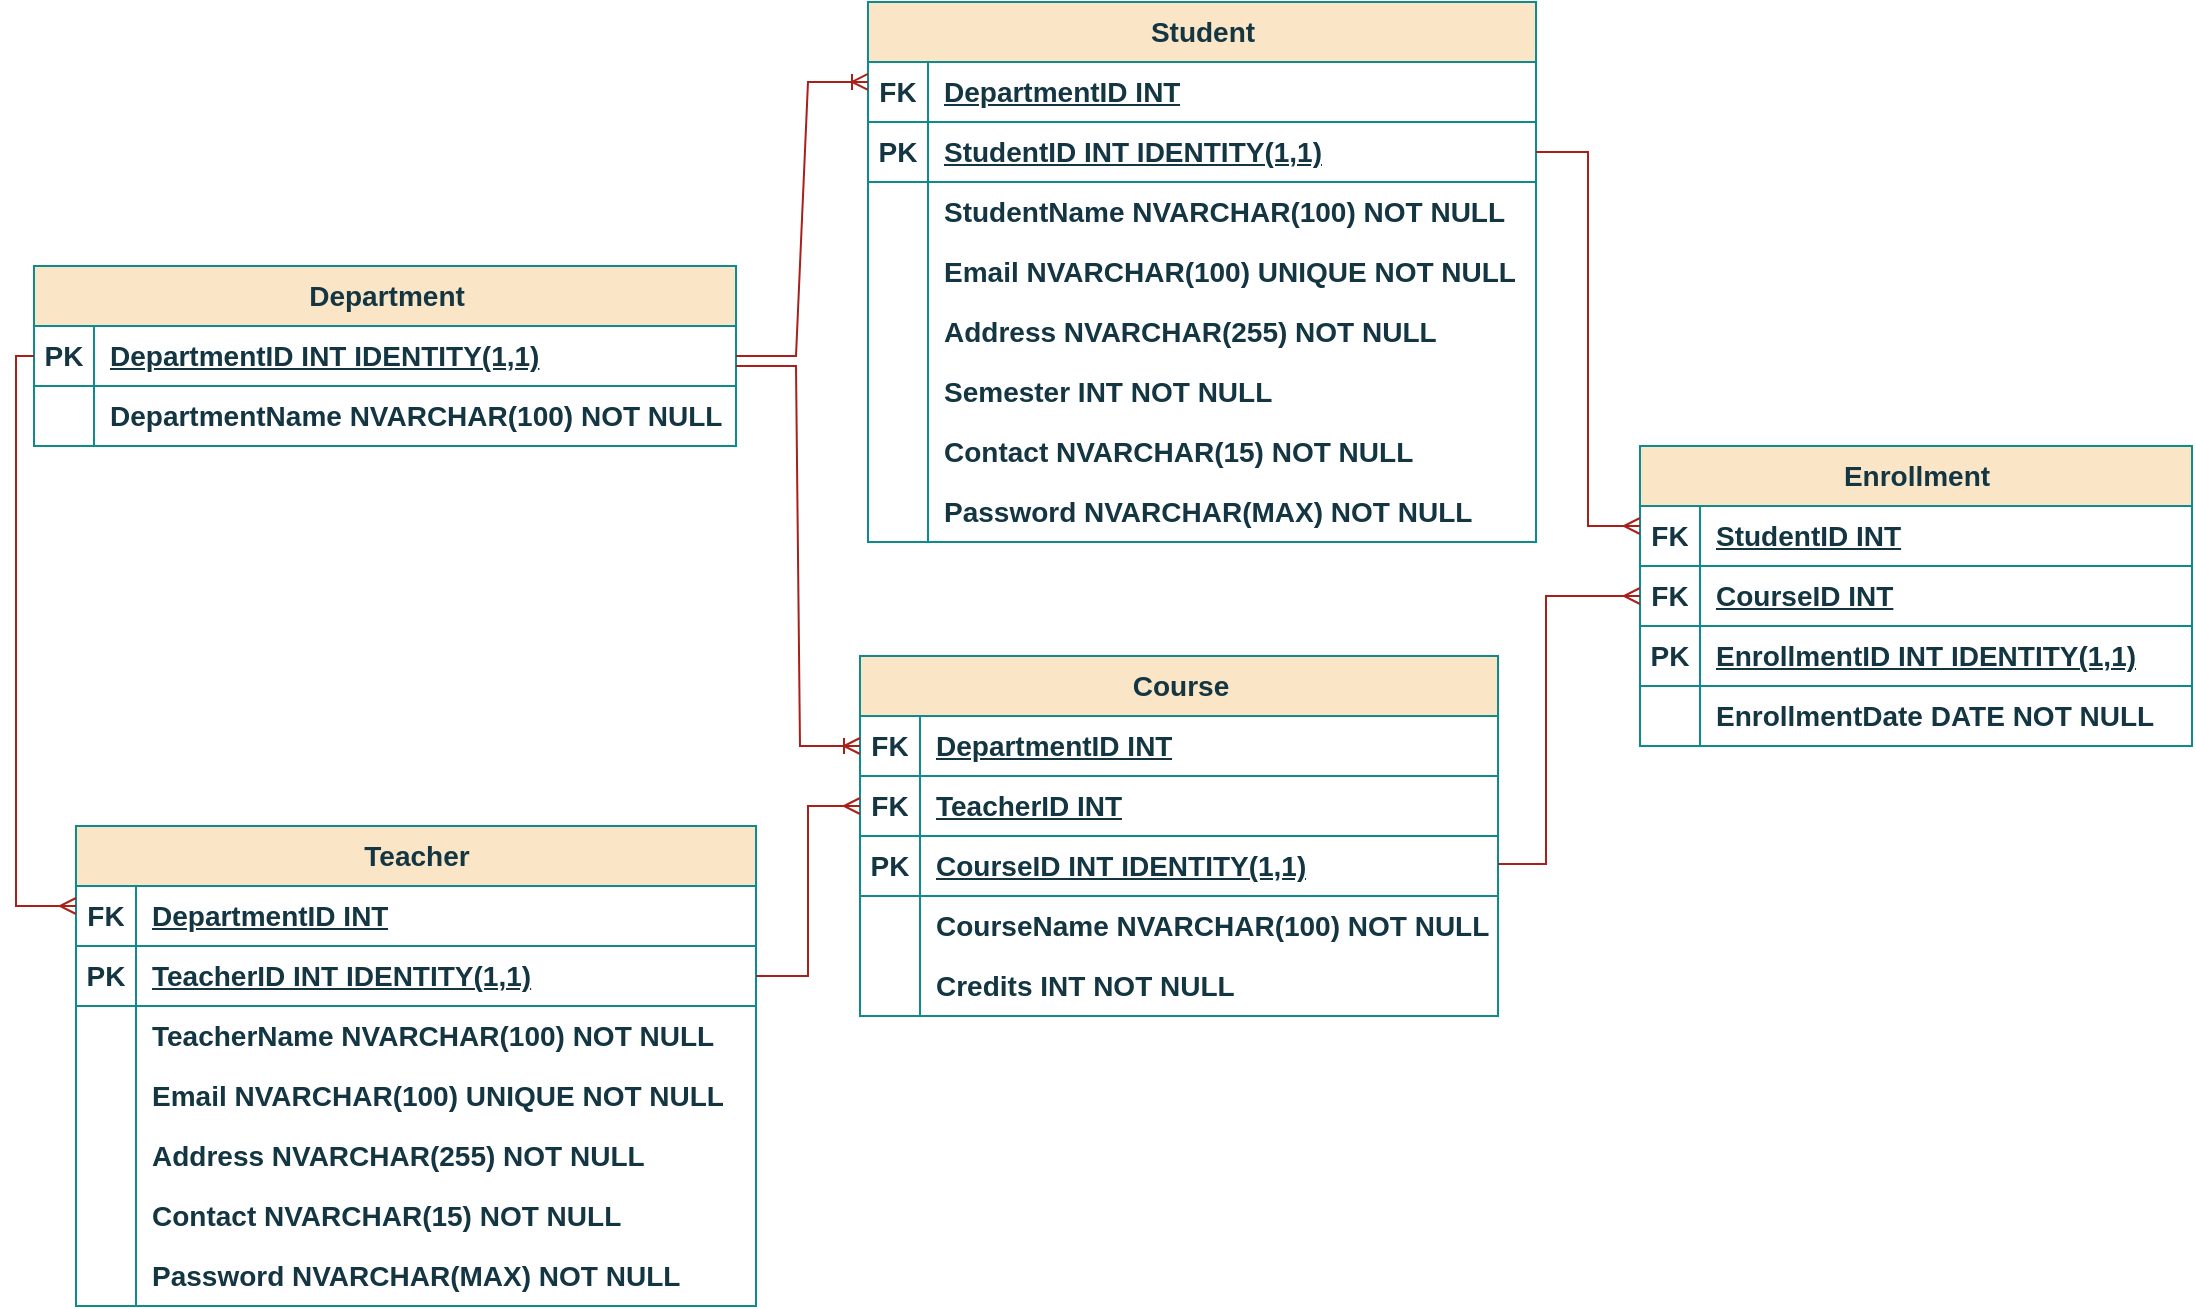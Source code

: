 <mxfile version="24.4.9" type="device">
  <diagram name="Page-1" id="eWy4NG-10KZ8eT4hhVLC">
    <mxGraphModel dx="2140" dy="676" grid="0" gridSize="10" guides="1" tooltips="1" connect="1" arrows="1" fold="1" page="0" pageScale="1" pageWidth="827" pageHeight="1169" background="#ffffff" math="0" shadow="0">
      <root>
        <mxCell id="0" />
        <mxCell id="1" parent="0" />
        <mxCell id="A4o_H2vEcAQz35qpcdxT-1" value="Department" style="shape=table;startSize=30;container=1;collapsible=1;childLayout=tableLayout;fixedRows=1;rowLines=0;fontStyle=1;align=center;resizeLast=1;labelBackgroundColor=none;fillColor=#FAE5C7;strokeColor=#0F8B8D;fontColor=#143642;fontSize=14;labelBorderColor=none;textShadow=0;html=1;rounded=0;" vertex="1" parent="1">
          <mxGeometry x="-461" y="150" width="351" height="90" as="geometry" />
        </mxCell>
        <mxCell id="A4o_H2vEcAQz35qpcdxT-2" value="" style="shape=tableRow;horizontal=0;startSize=0;swimlaneHead=0;swimlaneBody=0;fillColor=none;collapsible=0;dropTarget=0;points=[[0,0.5],[1,0.5]];portConstraint=eastwest;strokeColor=#0F8B8D;top=0;left=0;right=0;bottom=1;labelBackgroundColor=none;fontColor=#143642;fontStyle=1;fontSize=14;labelBorderColor=none;textShadow=0;html=1;rounded=0;" vertex="1" parent="A4o_H2vEcAQz35qpcdxT-1">
          <mxGeometry y="30" width="351" height="30" as="geometry" />
        </mxCell>
        <mxCell id="A4o_H2vEcAQz35qpcdxT-3" value="PK" style="shape=partialRectangle;overflow=hidden;connectable=0;fillColor=none;strokeColor=#0F8B8D;top=0;left=0;bottom=0;right=0;fontStyle=1;labelBackgroundColor=none;fontColor=#143642;fontSize=14;labelBorderColor=none;textShadow=0;html=1;rounded=0;" vertex="1" parent="A4o_H2vEcAQz35qpcdxT-2">
          <mxGeometry width="30" height="30" as="geometry">
            <mxRectangle width="30" height="30" as="alternateBounds" />
          </mxGeometry>
        </mxCell>
        <mxCell id="A4o_H2vEcAQz35qpcdxT-4" value="DepartmentID INT  IDENTITY(1,1)" style="shape=partialRectangle;overflow=hidden;connectable=0;fillColor=none;align=left;strokeColor=#0F8B8D;top=0;left=0;bottom=0;right=0;spacingLeft=6;fontStyle=5;labelBackgroundColor=none;fontColor=#143642;fontSize=14;labelBorderColor=none;textShadow=0;html=1;rounded=0;" vertex="1" parent="A4o_H2vEcAQz35qpcdxT-2">
          <mxGeometry x="30" width="321" height="30" as="geometry">
            <mxRectangle width="321" height="30" as="alternateBounds" />
          </mxGeometry>
        </mxCell>
        <mxCell id="A4o_H2vEcAQz35qpcdxT-5" value="" style="shape=tableRow;horizontal=0;startSize=0;swimlaneHead=0;swimlaneBody=0;fillColor=none;collapsible=0;dropTarget=0;points=[[0,0.5],[1,0.5]];portConstraint=eastwest;strokeColor=#0F8B8D;top=0;left=0;right=0;bottom=0;labelBackgroundColor=none;fontColor=#143642;fontStyle=1;fontSize=14;labelBorderColor=none;textShadow=0;html=1;rounded=0;" vertex="1" parent="A4o_H2vEcAQz35qpcdxT-1">
          <mxGeometry y="60" width="351" height="30" as="geometry" />
        </mxCell>
        <mxCell id="A4o_H2vEcAQz35qpcdxT-6" value="" style="shape=partialRectangle;overflow=hidden;connectable=0;fillColor=none;strokeColor=#0F8B8D;top=0;left=0;bottom=0;right=0;labelBackgroundColor=none;fontColor=#143642;fontStyle=1;fontSize=14;labelBorderColor=none;textShadow=0;html=1;rounded=0;" vertex="1" parent="A4o_H2vEcAQz35qpcdxT-5">
          <mxGeometry width="30" height="30" as="geometry">
            <mxRectangle width="30" height="30" as="alternateBounds" />
          </mxGeometry>
        </mxCell>
        <mxCell id="A4o_H2vEcAQz35qpcdxT-7" value="DepartmentName NVARCHAR(100) NOT NULL" style="shape=partialRectangle;overflow=hidden;connectable=0;fillColor=none;align=left;strokeColor=#0F8B8D;top=0;left=0;bottom=0;right=0;spacingLeft=6;labelBackgroundColor=none;fontColor=#143642;fontStyle=1;fontSize=14;labelBorderColor=none;textShadow=0;html=1;rounded=0;" vertex="1" parent="A4o_H2vEcAQz35qpcdxT-5">
          <mxGeometry x="30" width="321" height="30" as="geometry">
            <mxRectangle width="321" height="30" as="alternateBounds" />
          </mxGeometry>
        </mxCell>
        <mxCell id="A4o_H2vEcAQz35qpcdxT-8" value="Student" style="shape=table;startSize=30;container=1;collapsible=1;childLayout=tableLayout;fixedRows=1;rowLines=0;fontStyle=1;align=center;resizeLast=1;labelBackgroundColor=none;fillColor=#FAE5C7;strokeColor=#0F8B8D;fontColor=#143642;fontSize=14;labelBorderColor=none;textShadow=0;html=1;rounded=0;" vertex="1" parent="1">
          <mxGeometry x="-44" y="18" width="334" height="270" as="geometry" />
        </mxCell>
        <mxCell id="A4o_H2vEcAQz35qpcdxT-9" value="" style="shape=tableRow;horizontal=0;startSize=0;swimlaneHead=0;swimlaneBody=0;fillColor=none;collapsible=0;dropTarget=0;points=[[0,0.5],[1,0.5]];portConstraint=eastwest;strokeColor=#0F8B8D;top=0;left=0;right=0;bottom=1;labelBackgroundColor=none;fontColor=#143642;fontStyle=1;fontSize=14;labelBorderColor=none;textShadow=0;html=1;rounded=0;" vertex="1" parent="A4o_H2vEcAQz35qpcdxT-8">
          <mxGeometry y="30" width="334" height="30" as="geometry" />
        </mxCell>
        <mxCell id="A4o_H2vEcAQz35qpcdxT-10" value="FK" style="shape=partialRectangle;overflow=hidden;connectable=0;fillColor=none;strokeColor=#0F8B8D;top=0;left=0;bottom=0;right=0;fontStyle=1;labelBackgroundColor=none;fontColor=#143642;fontSize=14;labelBorderColor=none;textShadow=0;html=1;rounded=0;" vertex="1" parent="A4o_H2vEcAQz35qpcdxT-9">
          <mxGeometry width="30" height="30" as="geometry">
            <mxRectangle width="30" height="30" as="alternateBounds" />
          </mxGeometry>
        </mxCell>
        <mxCell id="A4o_H2vEcAQz35qpcdxT-11" value="DepartmentID INT" style="shape=partialRectangle;overflow=hidden;connectable=0;fillColor=none;align=left;strokeColor=#0F8B8D;top=0;left=0;bottom=0;right=0;spacingLeft=6;fontStyle=5;labelBackgroundColor=none;fontColor=#143642;fontSize=14;labelBorderColor=none;textShadow=0;html=1;rounded=0;" vertex="1" parent="A4o_H2vEcAQz35qpcdxT-9">
          <mxGeometry x="30" width="304" height="30" as="geometry">
            <mxRectangle width="304" height="30" as="alternateBounds" />
          </mxGeometry>
        </mxCell>
        <mxCell id="A4o_H2vEcAQz35qpcdxT-12" value="" style="shape=tableRow;horizontal=0;startSize=0;swimlaneHead=0;swimlaneBody=0;fillColor=none;collapsible=0;dropTarget=0;points=[[0,0.5],[1,0.5]];portConstraint=eastwest;strokeColor=#0F8B8D;top=0;left=0;right=0;bottom=1;labelBackgroundColor=none;fontColor=#143642;fontStyle=1;fontSize=14;labelBorderColor=none;textShadow=0;html=1;rounded=0;" vertex="1" parent="A4o_H2vEcAQz35qpcdxT-8">
          <mxGeometry y="60" width="334" height="30" as="geometry" />
        </mxCell>
        <mxCell id="A4o_H2vEcAQz35qpcdxT-13" value="PK" style="shape=partialRectangle;overflow=hidden;connectable=0;fillColor=none;strokeColor=#0F8B8D;top=0;left=0;bottom=0;right=0;fontStyle=1;labelBackgroundColor=none;fontColor=#143642;fontSize=14;labelBorderColor=none;textShadow=0;html=1;rounded=0;" vertex="1" parent="A4o_H2vEcAQz35qpcdxT-12">
          <mxGeometry width="30" height="30" as="geometry">
            <mxRectangle width="30" height="30" as="alternateBounds" />
          </mxGeometry>
        </mxCell>
        <mxCell id="A4o_H2vEcAQz35qpcdxT-14" value="StudentID INT  IDENTITY(1,1)" style="shape=partialRectangle;overflow=hidden;connectable=0;fillColor=none;align=left;strokeColor=#0F8B8D;top=0;left=0;bottom=0;right=0;spacingLeft=6;fontStyle=5;labelBackgroundColor=none;fontColor=#143642;fontSize=14;labelBorderColor=none;textShadow=0;html=1;rounded=0;" vertex="1" parent="A4o_H2vEcAQz35qpcdxT-12">
          <mxGeometry x="30" width="304" height="30" as="geometry">
            <mxRectangle width="304" height="30" as="alternateBounds" />
          </mxGeometry>
        </mxCell>
        <mxCell id="A4o_H2vEcAQz35qpcdxT-15" value="" style="shape=tableRow;horizontal=0;startSize=0;swimlaneHead=0;swimlaneBody=0;fillColor=none;collapsible=0;dropTarget=0;points=[[0,0.5],[1,0.5]];portConstraint=eastwest;strokeColor=#0F8B8D;top=0;left=0;right=0;bottom=0;labelBackgroundColor=none;fontColor=#143642;fontStyle=1;fontSize=14;labelBorderColor=none;textShadow=0;html=1;rounded=0;" vertex="1" parent="A4o_H2vEcAQz35qpcdxT-8">
          <mxGeometry y="90" width="334" height="30" as="geometry" />
        </mxCell>
        <mxCell id="A4o_H2vEcAQz35qpcdxT-16" value="" style="shape=partialRectangle;overflow=hidden;connectable=0;fillColor=none;strokeColor=#0F8B8D;top=0;left=0;bottom=0;right=0;labelBackgroundColor=none;fontColor=#143642;fontStyle=1;fontSize=14;labelBorderColor=none;textShadow=0;html=1;rounded=0;" vertex="1" parent="A4o_H2vEcAQz35qpcdxT-15">
          <mxGeometry width="30" height="30" as="geometry">
            <mxRectangle width="30" height="30" as="alternateBounds" />
          </mxGeometry>
        </mxCell>
        <mxCell id="A4o_H2vEcAQz35qpcdxT-17" value="StudentName NVARCHAR(100) NOT NULL" style="shape=partialRectangle;overflow=hidden;connectable=0;fillColor=none;align=left;strokeColor=#0F8B8D;top=0;left=0;bottom=0;right=0;spacingLeft=6;labelBackgroundColor=none;fontColor=#143642;fontStyle=1;fontSize=14;labelBorderColor=none;textShadow=0;html=1;rounded=0;" vertex="1" parent="A4o_H2vEcAQz35qpcdxT-15">
          <mxGeometry x="30" width="304" height="30" as="geometry">
            <mxRectangle width="304" height="30" as="alternateBounds" />
          </mxGeometry>
        </mxCell>
        <mxCell id="A4o_H2vEcAQz35qpcdxT-18" value="" style="shape=tableRow;horizontal=0;startSize=0;swimlaneHead=0;swimlaneBody=0;fillColor=none;collapsible=0;dropTarget=0;points=[[0,0.5],[1,0.5]];portConstraint=eastwest;strokeColor=#0F8B8D;top=0;left=0;right=0;bottom=0;labelBackgroundColor=none;fontColor=#143642;fontStyle=1;fontSize=14;labelBorderColor=none;textShadow=0;html=1;rounded=0;" vertex="1" parent="A4o_H2vEcAQz35qpcdxT-8">
          <mxGeometry y="120" width="334" height="30" as="geometry" />
        </mxCell>
        <mxCell id="A4o_H2vEcAQz35qpcdxT-19" value="" style="shape=partialRectangle;overflow=hidden;connectable=0;fillColor=none;strokeColor=#0F8B8D;top=0;left=0;bottom=0;right=0;labelBackgroundColor=none;fontColor=#143642;fontStyle=1;fontSize=14;labelBorderColor=none;textShadow=0;html=1;rounded=0;" vertex="1" parent="A4o_H2vEcAQz35qpcdxT-18">
          <mxGeometry width="30" height="30" as="geometry">
            <mxRectangle width="30" height="30" as="alternateBounds" />
          </mxGeometry>
        </mxCell>
        <mxCell id="A4o_H2vEcAQz35qpcdxT-20" value="Email NVARCHAR(100) UNIQUE NOT NULL" style="shape=partialRectangle;overflow=hidden;connectable=0;fillColor=none;align=left;strokeColor=#0F8B8D;top=0;left=0;bottom=0;right=0;spacingLeft=6;labelBackgroundColor=none;fontColor=#143642;fontStyle=1;fontSize=14;labelBorderColor=none;textShadow=0;html=1;rounded=0;" vertex="1" parent="A4o_H2vEcAQz35qpcdxT-18">
          <mxGeometry x="30" width="304" height="30" as="geometry">
            <mxRectangle width="304" height="30" as="alternateBounds" />
          </mxGeometry>
        </mxCell>
        <mxCell id="A4o_H2vEcAQz35qpcdxT-21" value="" style="shape=tableRow;horizontal=0;startSize=0;swimlaneHead=0;swimlaneBody=0;fillColor=none;collapsible=0;dropTarget=0;points=[[0,0.5],[1,0.5]];portConstraint=eastwest;strokeColor=#0F8B8D;top=0;left=0;right=0;bottom=0;labelBackgroundColor=none;fontColor=#143642;fontStyle=1;fontSize=14;labelBorderColor=none;textShadow=0;html=1;rounded=0;" vertex="1" parent="A4o_H2vEcAQz35qpcdxT-8">
          <mxGeometry y="150" width="334" height="30" as="geometry" />
        </mxCell>
        <mxCell id="A4o_H2vEcAQz35qpcdxT-22" value="" style="shape=partialRectangle;overflow=hidden;connectable=0;fillColor=none;strokeColor=#0F8B8D;top=0;left=0;bottom=0;right=0;labelBackgroundColor=none;fontColor=#143642;fontStyle=1;fontSize=14;labelBorderColor=none;textShadow=0;html=1;rounded=0;" vertex="1" parent="A4o_H2vEcAQz35qpcdxT-21">
          <mxGeometry width="30" height="30" as="geometry">
            <mxRectangle width="30" height="30" as="alternateBounds" />
          </mxGeometry>
        </mxCell>
        <mxCell id="A4o_H2vEcAQz35qpcdxT-23" value="Address NVARCHAR(255) NOT NULL" style="shape=partialRectangle;overflow=hidden;connectable=0;fillColor=none;align=left;strokeColor=#0F8B8D;top=0;left=0;bottom=0;right=0;spacingLeft=6;labelBackgroundColor=none;fontColor=#143642;fontStyle=1;fontSize=14;labelBorderColor=none;textShadow=0;html=1;rounded=0;" vertex="1" parent="A4o_H2vEcAQz35qpcdxT-21">
          <mxGeometry x="30" width="304" height="30" as="geometry">
            <mxRectangle width="304" height="30" as="alternateBounds" />
          </mxGeometry>
        </mxCell>
        <mxCell id="A4o_H2vEcAQz35qpcdxT-24" value="" style="shape=tableRow;horizontal=0;startSize=0;swimlaneHead=0;swimlaneBody=0;fillColor=none;collapsible=0;dropTarget=0;points=[[0,0.5],[1,0.5]];portConstraint=eastwest;strokeColor=#0F8B8D;top=0;left=0;right=0;bottom=0;labelBackgroundColor=none;fontColor=#143642;fontStyle=1;fontSize=14;labelBorderColor=none;textShadow=0;html=1;rounded=0;" vertex="1" parent="A4o_H2vEcAQz35qpcdxT-8">
          <mxGeometry y="180" width="334" height="30" as="geometry" />
        </mxCell>
        <mxCell id="A4o_H2vEcAQz35qpcdxT-25" value="" style="shape=partialRectangle;overflow=hidden;connectable=0;fillColor=none;strokeColor=#0F8B8D;top=0;left=0;bottom=0;right=0;labelBackgroundColor=none;fontColor=#143642;fontStyle=1;fontSize=14;labelBorderColor=none;textShadow=0;html=1;rounded=0;" vertex="1" parent="A4o_H2vEcAQz35qpcdxT-24">
          <mxGeometry width="30" height="30" as="geometry">
            <mxRectangle width="30" height="30" as="alternateBounds" />
          </mxGeometry>
        </mxCell>
        <mxCell id="A4o_H2vEcAQz35qpcdxT-26" value="Semester INT NOT NULL" style="shape=partialRectangle;overflow=hidden;connectable=0;fillColor=none;align=left;strokeColor=#0F8B8D;top=0;left=0;bottom=0;right=0;spacingLeft=6;labelBackgroundColor=none;fontColor=#143642;fontStyle=1;fontSize=14;labelBorderColor=none;textShadow=0;html=1;rounded=0;" vertex="1" parent="A4o_H2vEcAQz35qpcdxT-24">
          <mxGeometry x="30" width="304" height="30" as="geometry">
            <mxRectangle width="304" height="30" as="alternateBounds" />
          </mxGeometry>
        </mxCell>
        <mxCell id="A4o_H2vEcAQz35qpcdxT-27" value="" style="shape=tableRow;horizontal=0;startSize=0;swimlaneHead=0;swimlaneBody=0;fillColor=none;collapsible=0;dropTarget=0;points=[[0,0.5],[1,0.5]];portConstraint=eastwest;strokeColor=#0F8B8D;top=0;left=0;right=0;bottom=0;labelBackgroundColor=none;fontColor=#143642;fontStyle=1;fontSize=14;labelBorderColor=none;textShadow=0;html=1;rounded=0;" vertex="1" parent="A4o_H2vEcAQz35qpcdxT-8">
          <mxGeometry y="210" width="334" height="30" as="geometry" />
        </mxCell>
        <mxCell id="A4o_H2vEcAQz35qpcdxT-28" value="" style="shape=partialRectangle;overflow=hidden;connectable=0;fillColor=none;strokeColor=#0F8B8D;top=0;left=0;bottom=0;right=0;labelBackgroundColor=none;fontColor=#143642;fontStyle=1;fontSize=14;labelBorderColor=none;textShadow=0;html=1;rounded=0;" vertex="1" parent="A4o_H2vEcAQz35qpcdxT-27">
          <mxGeometry width="30" height="30" as="geometry">
            <mxRectangle width="30" height="30" as="alternateBounds" />
          </mxGeometry>
        </mxCell>
        <mxCell id="A4o_H2vEcAQz35qpcdxT-29" value="Contact NVARCHAR(15) NOT NULL" style="shape=partialRectangle;overflow=hidden;connectable=0;fillColor=none;align=left;strokeColor=#0F8B8D;top=0;left=0;bottom=0;right=0;spacingLeft=6;labelBackgroundColor=none;fontColor=#143642;fontStyle=1;fontSize=14;labelBorderColor=none;textShadow=0;html=1;rounded=0;" vertex="1" parent="A4o_H2vEcAQz35qpcdxT-27">
          <mxGeometry x="30" width="304" height="30" as="geometry">
            <mxRectangle width="304" height="30" as="alternateBounds" />
          </mxGeometry>
        </mxCell>
        <mxCell id="A4o_H2vEcAQz35qpcdxT-30" value="" style="shape=tableRow;horizontal=0;startSize=0;swimlaneHead=0;swimlaneBody=0;fillColor=none;collapsible=0;dropTarget=0;points=[[0,0.5],[1,0.5]];portConstraint=eastwest;strokeColor=#0F8B8D;top=0;left=0;right=0;bottom=0;labelBackgroundColor=none;fontColor=#143642;fontStyle=1;fontSize=14;labelBorderColor=none;textShadow=0;html=1;rounded=0;" vertex="1" parent="A4o_H2vEcAQz35qpcdxT-8">
          <mxGeometry y="240" width="334" height="30" as="geometry" />
        </mxCell>
        <mxCell id="A4o_H2vEcAQz35qpcdxT-31" value="" style="shape=partialRectangle;overflow=hidden;connectable=0;fillColor=none;strokeColor=#0F8B8D;top=0;left=0;bottom=0;right=0;labelBackgroundColor=none;fontColor=#143642;fontStyle=1;fontSize=14;labelBorderColor=none;textShadow=0;html=1;rounded=0;" vertex="1" parent="A4o_H2vEcAQz35qpcdxT-30">
          <mxGeometry width="30" height="30" as="geometry">
            <mxRectangle width="30" height="30" as="alternateBounds" />
          </mxGeometry>
        </mxCell>
        <mxCell id="A4o_H2vEcAQz35qpcdxT-32" value="Password NVARCHAR(MAX) NOT NULL" style="shape=partialRectangle;overflow=hidden;connectable=0;fillColor=none;align=left;strokeColor=#0F8B8D;top=0;left=0;bottom=0;right=0;spacingLeft=6;labelBackgroundColor=none;fontColor=#143642;fontStyle=1;fontSize=14;labelBorderColor=none;textShadow=0;html=1;rounded=0;" vertex="1" parent="A4o_H2vEcAQz35qpcdxT-30">
          <mxGeometry x="30" width="304" height="30" as="geometry">
            <mxRectangle width="304" height="30" as="alternateBounds" />
          </mxGeometry>
        </mxCell>
        <mxCell id="A4o_H2vEcAQz35qpcdxT-36" value="Teacher" style="shape=table;startSize=30;container=1;collapsible=1;childLayout=tableLayout;fixedRows=1;rowLines=0;fontStyle=1;align=center;resizeLast=1;labelBackgroundColor=none;fillColor=#FAE5C7;strokeColor=#0F8B8D;fontColor=#143642;fontSize=14;labelBorderColor=none;textShadow=0;html=1;rounded=0;" vertex="1" parent="1">
          <mxGeometry x="-440" y="430" width="340" height="240" as="geometry" />
        </mxCell>
        <mxCell id="A4o_H2vEcAQz35qpcdxT-37" value="" style="shape=tableRow;horizontal=0;startSize=0;swimlaneHead=0;swimlaneBody=0;fillColor=none;collapsible=0;dropTarget=0;points=[[0,0.5],[1,0.5]];portConstraint=eastwest;strokeColor=#0F8B8D;top=0;left=0;right=0;bottom=1;labelBackgroundColor=none;fontColor=#143642;fontStyle=1;fontSize=14;labelBorderColor=none;textShadow=0;html=1;rounded=0;" vertex="1" parent="A4o_H2vEcAQz35qpcdxT-36">
          <mxGeometry y="30" width="340" height="30" as="geometry" />
        </mxCell>
        <mxCell id="A4o_H2vEcAQz35qpcdxT-38" value="FK" style="shape=partialRectangle;overflow=hidden;connectable=0;fillColor=none;strokeColor=#0F8B8D;top=0;left=0;bottom=0;right=0;fontStyle=1;labelBackgroundColor=none;fontColor=#143642;fontSize=14;labelBorderColor=none;textShadow=0;html=1;rounded=0;" vertex="1" parent="A4o_H2vEcAQz35qpcdxT-37">
          <mxGeometry width="30" height="30" as="geometry">
            <mxRectangle width="30" height="30" as="alternateBounds" />
          </mxGeometry>
        </mxCell>
        <mxCell id="A4o_H2vEcAQz35qpcdxT-39" value="DepartmentID INT" style="shape=partialRectangle;overflow=hidden;connectable=0;fillColor=none;align=left;strokeColor=#0F8B8D;top=0;left=0;bottom=0;right=0;spacingLeft=6;fontStyle=5;labelBackgroundColor=none;fontColor=#143642;fontSize=14;labelBorderColor=none;textShadow=0;html=1;rounded=0;" vertex="1" parent="A4o_H2vEcAQz35qpcdxT-37">
          <mxGeometry x="30" width="310" height="30" as="geometry">
            <mxRectangle width="310" height="30" as="alternateBounds" />
          </mxGeometry>
        </mxCell>
        <mxCell id="A4o_H2vEcAQz35qpcdxT-40" value="" style="shape=tableRow;horizontal=0;startSize=0;swimlaneHead=0;swimlaneBody=0;fillColor=none;collapsible=0;dropTarget=0;points=[[0,0.5],[1,0.5]];portConstraint=eastwest;strokeColor=#0F8B8D;top=0;left=0;right=0;bottom=1;labelBackgroundColor=none;fontColor=#143642;fontStyle=1;fontSize=14;labelBorderColor=none;textShadow=0;html=1;rounded=0;" vertex="1" parent="A4o_H2vEcAQz35qpcdxT-36">
          <mxGeometry y="60" width="340" height="30" as="geometry" />
        </mxCell>
        <mxCell id="A4o_H2vEcAQz35qpcdxT-41" value="PK" style="shape=partialRectangle;overflow=hidden;connectable=0;fillColor=none;strokeColor=#0F8B8D;top=0;left=0;bottom=0;right=0;fontStyle=1;labelBackgroundColor=none;fontColor=#143642;fontSize=14;labelBorderColor=none;textShadow=0;html=1;rounded=0;" vertex="1" parent="A4o_H2vEcAQz35qpcdxT-40">
          <mxGeometry width="30" height="30" as="geometry">
            <mxRectangle width="30" height="30" as="alternateBounds" />
          </mxGeometry>
        </mxCell>
        <mxCell id="A4o_H2vEcAQz35qpcdxT-42" value="TeacherID INT  IDENTITY(1,1)" style="shape=partialRectangle;overflow=hidden;connectable=0;fillColor=none;align=left;strokeColor=#0F8B8D;top=0;left=0;bottom=0;right=0;spacingLeft=6;fontStyle=5;labelBackgroundColor=none;fontColor=#143642;fontSize=14;labelBorderColor=none;textShadow=0;html=1;rounded=0;" vertex="1" parent="A4o_H2vEcAQz35qpcdxT-40">
          <mxGeometry x="30" width="310" height="30" as="geometry">
            <mxRectangle width="310" height="30" as="alternateBounds" />
          </mxGeometry>
        </mxCell>
        <mxCell id="A4o_H2vEcAQz35qpcdxT-43" value="" style="shape=tableRow;horizontal=0;startSize=0;swimlaneHead=0;swimlaneBody=0;fillColor=none;collapsible=0;dropTarget=0;points=[[0,0.5],[1,0.5]];portConstraint=eastwest;strokeColor=#0F8B8D;top=0;left=0;right=0;bottom=0;labelBackgroundColor=none;fontColor=#143642;fontStyle=1;fontSize=14;labelBorderColor=none;textShadow=0;html=1;rounded=0;" vertex="1" parent="A4o_H2vEcAQz35qpcdxT-36">
          <mxGeometry y="90" width="340" height="30" as="geometry" />
        </mxCell>
        <mxCell id="A4o_H2vEcAQz35qpcdxT-44" value="" style="shape=partialRectangle;overflow=hidden;connectable=0;fillColor=none;strokeColor=#0F8B8D;top=0;left=0;bottom=0;right=0;labelBackgroundColor=none;fontColor=#143642;fontStyle=1;fontSize=14;labelBorderColor=none;textShadow=0;html=1;rounded=0;" vertex="1" parent="A4o_H2vEcAQz35qpcdxT-43">
          <mxGeometry width="30" height="30" as="geometry">
            <mxRectangle width="30" height="30" as="alternateBounds" />
          </mxGeometry>
        </mxCell>
        <mxCell id="A4o_H2vEcAQz35qpcdxT-45" value="TeacherName NVARCHAR(100) NOT NULL" style="shape=partialRectangle;overflow=hidden;connectable=0;fillColor=none;align=left;strokeColor=#0F8B8D;top=0;left=0;bottom=0;right=0;spacingLeft=6;labelBackgroundColor=none;fontColor=#143642;fontStyle=1;fontSize=14;labelBorderColor=none;textShadow=0;html=1;rounded=0;" vertex="1" parent="A4o_H2vEcAQz35qpcdxT-43">
          <mxGeometry x="30" width="310" height="30" as="geometry">
            <mxRectangle width="310" height="30" as="alternateBounds" />
          </mxGeometry>
        </mxCell>
        <mxCell id="A4o_H2vEcAQz35qpcdxT-46" value="" style="shape=tableRow;horizontal=0;startSize=0;swimlaneHead=0;swimlaneBody=0;fillColor=none;collapsible=0;dropTarget=0;points=[[0,0.5],[1,0.5]];portConstraint=eastwest;strokeColor=#0F8B8D;top=0;left=0;right=0;bottom=0;labelBackgroundColor=none;fontColor=#143642;fontStyle=1;fontSize=14;labelBorderColor=none;textShadow=0;html=1;rounded=0;" vertex="1" parent="A4o_H2vEcAQz35qpcdxT-36">
          <mxGeometry y="120" width="340" height="30" as="geometry" />
        </mxCell>
        <mxCell id="A4o_H2vEcAQz35qpcdxT-47" value="" style="shape=partialRectangle;overflow=hidden;connectable=0;fillColor=none;strokeColor=#0F8B8D;top=0;left=0;bottom=0;right=0;labelBackgroundColor=none;fontColor=#143642;fontStyle=1;fontSize=14;labelBorderColor=none;textShadow=0;html=1;rounded=0;" vertex="1" parent="A4o_H2vEcAQz35qpcdxT-46">
          <mxGeometry width="30" height="30" as="geometry">
            <mxRectangle width="30" height="30" as="alternateBounds" />
          </mxGeometry>
        </mxCell>
        <mxCell id="A4o_H2vEcAQz35qpcdxT-48" value="Email NVARCHAR(100) UNIQUE NOT NULL" style="shape=partialRectangle;overflow=hidden;connectable=0;fillColor=none;align=left;strokeColor=#0F8B8D;top=0;left=0;bottom=0;right=0;spacingLeft=6;labelBackgroundColor=none;fontColor=#143642;fontStyle=1;fontSize=14;labelBorderColor=none;textShadow=0;html=1;rounded=0;" vertex="1" parent="A4o_H2vEcAQz35qpcdxT-46">
          <mxGeometry x="30" width="310" height="30" as="geometry">
            <mxRectangle width="310" height="30" as="alternateBounds" />
          </mxGeometry>
        </mxCell>
        <mxCell id="A4o_H2vEcAQz35qpcdxT-49" value="" style="shape=tableRow;horizontal=0;startSize=0;swimlaneHead=0;swimlaneBody=0;fillColor=none;collapsible=0;dropTarget=0;points=[[0,0.5],[1,0.5]];portConstraint=eastwest;strokeColor=#0F8B8D;top=0;left=0;right=0;bottom=0;labelBackgroundColor=none;fontColor=#143642;fontStyle=1;fontSize=14;labelBorderColor=none;textShadow=0;html=1;rounded=0;" vertex="1" parent="A4o_H2vEcAQz35qpcdxT-36">
          <mxGeometry y="150" width="340" height="30" as="geometry" />
        </mxCell>
        <mxCell id="A4o_H2vEcAQz35qpcdxT-50" value="" style="shape=partialRectangle;overflow=hidden;connectable=0;fillColor=none;strokeColor=#0F8B8D;top=0;left=0;bottom=0;right=0;labelBackgroundColor=none;fontColor=#143642;fontStyle=1;fontSize=14;labelBorderColor=none;textShadow=0;html=1;rounded=0;" vertex="1" parent="A4o_H2vEcAQz35qpcdxT-49">
          <mxGeometry width="30" height="30" as="geometry">
            <mxRectangle width="30" height="30" as="alternateBounds" />
          </mxGeometry>
        </mxCell>
        <mxCell id="A4o_H2vEcAQz35qpcdxT-51" value="Address NVARCHAR(255) NOT NULL" style="shape=partialRectangle;overflow=hidden;connectable=0;fillColor=none;align=left;strokeColor=#0F8B8D;top=0;left=0;bottom=0;right=0;spacingLeft=6;labelBackgroundColor=none;fontColor=#143642;fontStyle=1;fontSize=14;labelBorderColor=none;textShadow=0;html=1;rounded=0;" vertex="1" parent="A4o_H2vEcAQz35qpcdxT-49">
          <mxGeometry x="30" width="310" height="30" as="geometry">
            <mxRectangle width="310" height="30" as="alternateBounds" />
          </mxGeometry>
        </mxCell>
        <mxCell id="A4o_H2vEcAQz35qpcdxT-52" value="" style="shape=tableRow;horizontal=0;startSize=0;swimlaneHead=0;swimlaneBody=0;fillColor=none;collapsible=0;dropTarget=0;points=[[0,0.5],[1,0.5]];portConstraint=eastwest;strokeColor=#0F8B8D;top=0;left=0;right=0;bottom=0;labelBackgroundColor=none;fontColor=#143642;fontStyle=1;fontSize=14;labelBorderColor=none;textShadow=0;html=1;rounded=0;" vertex="1" parent="A4o_H2vEcAQz35qpcdxT-36">
          <mxGeometry y="180" width="340" height="30" as="geometry" />
        </mxCell>
        <mxCell id="A4o_H2vEcAQz35qpcdxT-53" value="" style="shape=partialRectangle;overflow=hidden;connectable=0;fillColor=none;strokeColor=#0F8B8D;top=0;left=0;bottom=0;right=0;labelBackgroundColor=none;fontColor=#143642;fontStyle=1;fontSize=14;labelBorderColor=none;textShadow=0;html=1;rounded=0;" vertex="1" parent="A4o_H2vEcAQz35qpcdxT-52">
          <mxGeometry width="30" height="30" as="geometry">
            <mxRectangle width="30" height="30" as="alternateBounds" />
          </mxGeometry>
        </mxCell>
        <mxCell id="A4o_H2vEcAQz35qpcdxT-54" value="Contact NVARCHAR(15) NOT NULL" style="shape=partialRectangle;overflow=hidden;connectable=0;fillColor=none;align=left;strokeColor=#0F8B8D;top=0;left=0;bottom=0;right=0;spacingLeft=6;labelBackgroundColor=none;fontColor=#143642;fontStyle=1;fontSize=14;labelBorderColor=none;textShadow=0;html=1;rounded=0;" vertex="1" parent="A4o_H2vEcAQz35qpcdxT-52">
          <mxGeometry x="30" width="310" height="30" as="geometry">
            <mxRectangle width="310" height="30" as="alternateBounds" />
          </mxGeometry>
        </mxCell>
        <mxCell id="A4o_H2vEcAQz35qpcdxT-55" value="" style="shape=tableRow;horizontal=0;startSize=0;swimlaneHead=0;swimlaneBody=0;fillColor=none;collapsible=0;dropTarget=0;points=[[0,0.5],[1,0.5]];portConstraint=eastwest;strokeColor=#0F8B8D;top=0;left=0;right=0;bottom=0;labelBackgroundColor=none;fontColor=#143642;fontStyle=1;fontSize=14;labelBorderColor=none;textShadow=0;html=1;rounded=0;" vertex="1" parent="A4o_H2vEcAQz35qpcdxT-36">
          <mxGeometry y="210" width="340" height="30" as="geometry" />
        </mxCell>
        <mxCell id="A4o_H2vEcAQz35qpcdxT-56" value="" style="shape=partialRectangle;overflow=hidden;connectable=0;fillColor=none;strokeColor=#0F8B8D;top=0;left=0;bottom=0;right=0;labelBackgroundColor=none;fontColor=#143642;fontStyle=1;fontSize=14;labelBorderColor=none;textShadow=0;html=1;rounded=0;" vertex="1" parent="A4o_H2vEcAQz35qpcdxT-55">
          <mxGeometry width="30" height="30" as="geometry">
            <mxRectangle width="30" height="30" as="alternateBounds" />
          </mxGeometry>
        </mxCell>
        <mxCell id="A4o_H2vEcAQz35qpcdxT-57" value="Password NVARCHAR(MAX) NOT NULL" style="shape=partialRectangle;overflow=hidden;connectable=0;fillColor=none;align=left;strokeColor=#0F8B8D;top=0;left=0;bottom=0;right=0;spacingLeft=6;labelBackgroundColor=none;fontColor=#143642;fontStyle=1;fontSize=14;labelBorderColor=none;textShadow=0;html=1;rounded=0;" vertex="1" parent="A4o_H2vEcAQz35qpcdxT-55">
          <mxGeometry x="30" width="310" height="30" as="geometry">
            <mxRectangle width="310" height="30" as="alternateBounds" />
          </mxGeometry>
        </mxCell>
        <mxCell id="A4o_H2vEcAQz35qpcdxT-61" value="Course" style="shape=table;startSize=30;container=1;collapsible=1;childLayout=tableLayout;fixedRows=1;rowLines=0;fontStyle=1;align=center;resizeLast=1;labelBackgroundColor=none;fillColor=#FAE5C7;strokeColor=#0F8B8D;fontColor=#143642;fontSize=14;labelBorderColor=none;textShadow=0;html=1;rounded=0;" vertex="1" parent="1">
          <mxGeometry x="-48" y="345" width="319" height="180" as="geometry" />
        </mxCell>
        <mxCell id="A4o_H2vEcAQz35qpcdxT-62" value="" style="shape=tableRow;horizontal=0;startSize=0;swimlaneHead=0;swimlaneBody=0;fillColor=none;collapsible=0;dropTarget=0;points=[[0,0.5],[1,0.5]];portConstraint=eastwest;strokeColor=#0F8B8D;top=0;left=0;right=0;bottom=1;labelBackgroundColor=none;fontColor=#143642;fontStyle=1;fontSize=14;labelBorderColor=none;textShadow=0;html=1;rounded=0;" vertex="1" parent="A4o_H2vEcAQz35qpcdxT-61">
          <mxGeometry y="30" width="319" height="30" as="geometry" />
        </mxCell>
        <mxCell id="A4o_H2vEcAQz35qpcdxT-63" value="FK" style="shape=partialRectangle;overflow=hidden;connectable=0;fillColor=none;strokeColor=#0F8B8D;top=0;left=0;bottom=0;right=0;fontStyle=1;labelBackgroundColor=none;fontColor=#143642;fontSize=14;labelBorderColor=none;textShadow=0;html=1;rounded=0;" vertex="1" parent="A4o_H2vEcAQz35qpcdxT-62">
          <mxGeometry width="30" height="30" as="geometry">
            <mxRectangle width="30" height="30" as="alternateBounds" />
          </mxGeometry>
        </mxCell>
        <mxCell id="A4o_H2vEcAQz35qpcdxT-64" value="DepartmentID INT" style="shape=partialRectangle;overflow=hidden;connectable=0;fillColor=none;align=left;strokeColor=#0F8B8D;top=0;left=0;bottom=0;right=0;spacingLeft=6;fontStyle=5;labelBackgroundColor=none;fontColor=#143642;fontSize=14;labelBorderColor=none;textShadow=0;html=1;rounded=0;" vertex="1" parent="A4o_H2vEcAQz35qpcdxT-62">
          <mxGeometry x="30" width="289" height="30" as="geometry">
            <mxRectangle width="289" height="30" as="alternateBounds" />
          </mxGeometry>
        </mxCell>
        <mxCell id="A4o_H2vEcAQz35qpcdxT-65" value="" style="shape=tableRow;horizontal=0;startSize=0;swimlaneHead=0;swimlaneBody=0;fillColor=none;collapsible=0;dropTarget=0;points=[[0,0.5],[1,0.5]];portConstraint=eastwest;strokeColor=#0F8B8D;top=0;left=0;right=0;bottom=1;labelBackgroundColor=none;fontColor=#143642;fontStyle=1;fontSize=14;labelBorderColor=none;textShadow=0;html=1;rounded=0;" vertex="1" parent="A4o_H2vEcAQz35qpcdxT-61">
          <mxGeometry y="60" width="319" height="30" as="geometry" />
        </mxCell>
        <mxCell id="A4o_H2vEcAQz35qpcdxT-66" value="FK" style="shape=partialRectangle;overflow=hidden;connectable=0;fillColor=none;strokeColor=#0F8B8D;top=0;left=0;bottom=0;right=0;fontStyle=1;labelBackgroundColor=none;fontColor=#143642;fontSize=14;labelBorderColor=none;textShadow=0;html=1;rounded=0;" vertex="1" parent="A4o_H2vEcAQz35qpcdxT-65">
          <mxGeometry width="30" height="30" as="geometry">
            <mxRectangle width="30" height="30" as="alternateBounds" />
          </mxGeometry>
        </mxCell>
        <mxCell id="A4o_H2vEcAQz35qpcdxT-67" value="TeacherID INT" style="shape=partialRectangle;overflow=hidden;connectable=0;fillColor=none;align=left;strokeColor=#0F8B8D;top=0;left=0;bottom=0;right=0;spacingLeft=6;fontStyle=5;labelBackgroundColor=none;fontColor=#143642;fontSize=14;labelBorderColor=none;textShadow=0;html=1;rounded=0;" vertex="1" parent="A4o_H2vEcAQz35qpcdxT-65">
          <mxGeometry x="30" width="289" height="30" as="geometry">
            <mxRectangle width="289" height="30" as="alternateBounds" />
          </mxGeometry>
        </mxCell>
        <mxCell id="A4o_H2vEcAQz35qpcdxT-68" value="" style="shape=tableRow;horizontal=0;startSize=0;swimlaneHead=0;swimlaneBody=0;fillColor=none;collapsible=0;dropTarget=0;points=[[0,0.5],[1,0.5]];portConstraint=eastwest;strokeColor=#0F8B8D;top=0;left=0;right=0;bottom=1;labelBackgroundColor=none;fontColor=#143642;fontStyle=1;fontSize=14;labelBorderColor=none;textShadow=0;html=1;rounded=0;" vertex="1" parent="A4o_H2vEcAQz35qpcdxT-61">
          <mxGeometry y="90" width="319" height="30" as="geometry" />
        </mxCell>
        <mxCell id="A4o_H2vEcAQz35qpcdxT-69" value="PK" style="shape=partialRectangle;overflow=hidden;connectable=0;fillColor=none;strokeColor=#0F8B8D;top=0;left=0;bottom=0;right=0;fontStyle=1;labelBackgroundColor=none;fontColor=#143642;fontSize=14;labelBorderColor=none;textShadow=0;html=1;rounded=0;" vertex="1" parent="A4o_H2vEcAQz35qpcdxT-68">
          <mxGeometry width="30" height="30" as="geometry">
            <mxRectangle width="30" height="30" as="alternateBounds" />
          </mxGeometry>
        </mxCell>
        <mxCell id="A4o_H2vEcAQz35qpcdxT-70" value="CourseID INT  IDENTITY(1,1)" style="shape=partialRectangle;overflow=hidden;connectable=0;fillColor=none;align=left;strokeColor=#0F8B8D;top=0;left=0;bottom=0;right=0;spacingLeft=6;fontStyle=5;labelBackgroundColor=none;fontColor=#143642;fontSize=14;labelBorderColor=none;textShadow=0;html=1;rounded=0;" vertex="1" parent="A4o_H2vEcAQz35qpcdxT-68">
          <mxGeometry x="30" width="289" height="30" as="geometry">
            <mxRectangle width="289" height="30" as="alternateBounds" />
          </mxGeometry>
        </mxCell>
        <mxCell id="A4o_H2vEcAQz35qpcdxT-71" value="" style="shape=tableRow;horizontal=0;startSize=0;swimlaneHead=0;swimlaneBody=0;fillColor=none;collapsible=0;dropTarget=0;points=[[0,0.5],[1,0.5]];portConstraint=eastwest;strokeColor=#0F8B8D;top=0;left=0;right=0;bottom=0;labelBackgroundColor=none;fontColor=#143642;fontStyle=1;fontSize=14;labelBorderColor=none;textShadow=0;html=1;rounded=0;" vertex="1" parent="A4o_H2vEcAQz35qpcdxT-61">
          <mxGeometry y="120" width="319" height="30" as="geometry" />
        </mxCell>
        <mxCell id="A4o_H2vEcAQz35qpcdxT-72" value="" style="shape=partialRectangle;overflow=hidden;connectable=0;fillColor=none;strokeColor=#0F8B8D;top=0;left=0;bottom=0;right=0;labelBackgroundColor=none;fontColor=#143642;fontStyle=1;fontSize=14;labelBorderColor=none;textShadow=0;html=1;rounded=0;" vertex="1" parent="A4o_H2vEcAQz35qpcdxT-71">
          <mxGeometry width="30" height="30" as="geometry">
            <mxRectangle width="30" height="30" as="alternateBounds" />
          </mxGeometry>
        </mxCell>
        <mxCell id="A4o_H2vEcAQz35qpcdxT-73" value="CourseName NVARCHAR(100) NOT NULL" style="shape=partialRectangle;overflow=hidden;connectable=0;fillColor=none;align=left;strokeColor=#0F8B8D;top=0;left=0;bottom=0;right=0;spacingLeft=6;labelBackgroundColor=none;fontColor=#143642;fontStyle=1;fontSize=14;labelBorderColor=none;textShadow=0;html=1;rounded=0;" vertex="1" parent="A4o_H2vEcAQz35qpcdxT-71">
          <mxGeometry x="30" width="289" height="30" as="geometry">
            <mxRectangle width="289" height="30" as="alternateBounds" />
          </mxGeometry>
        </mxCell>
        <mxCell id="A4o_H2vEcAQz35qpcdxT-74" value="" style="shape=tableRow;horizontal=0;startSize=0;swimlaneHead=0;swimlaneBody=0;fillColor=none;collapsible=0;dropTarget=0;points=[[0,0.5],[1,0.5]];portConstraint=eastwest;strokeColor=#0F8B8D;top=0;left=0;right=0;bottom=0;labelBackgroundColor=none;fontColor=#143642;fontStyle=1;fontSize=14;labelBorderColor=none;textShadow=0;html=1;rounded=0;" vertex="1" parent="A4o_H2vEcAQz35qpcdxT-61">
          <mxGeometry y="150" width="319" height="30" as="geometry" />
        </mxCell>
        <mxCell id="A4o_H2vEcAQz35qpcdxT-75" value="" style="shape=partialRectangle;overflow=hidden;connectable=0;fillColor=none;strokeColor=#0F8B8D;top=0;left=0;bottom=0;right=0;labelBackgroundColor=none;fontColor=#143642;fontStyle=1;fontSize=14;labelBorderColor=none;textShadow=0;html=1;rounded=0;" vertex="1" parent="A4o_H2vEcAQz35qpcdxT-74">
          <mxGeometry width="30" height="30" as="geometry">
            <mxRectangle width="30" height="30" as="alternateBounds" />
          </mxGeometry>
        </mxCell>
        <mxCell id="A4o_H2vEcAQz35qpcdxT-76" value="Credits INT NOT NULL" style="shape=partialRectangle;overflow=hidden;connectable=0;fillColor=none;align=left;strokeColor=#0F8B8D;top=0;left=0;bottom=0;right=0;spacingLeft=6;labelBackgroundColor=none;fontColor=#143642;fontStyle=1;fontSize=14;labelBorderColor=none;textShadow=0;html=1;rounded=0;" vertex="1" parent="A4o_H2vEcAQz35qpcdxT-74">
          <mxGeometry x="30" width="289" height="30" as="geometry">
            <mxRectangle width="289" height="30" as="alternateBounds" />
          </mxGeometry>
        </mxCell>
        <mxCell id="A4o_H2vEcAQz35qpcdxT-83" value="Enrollment" style="shape=table;startSize=30;container=1;collapsible=1;childLayout=tableLayout;fixedRows=1;rowLines=0;fontStyle=1;align=center;resizeLast=1;labelBackgroundColor=none;fillColor=#FAE5C7;strokeColor=#0F8B8D;fontColor=#143642;fontSize=14;labelBorderColor=none;textShadow=0;html=1;rounded=0;" vertex="1" parent="1">
          <mxGeometry x="342" y="240" width="276" height="150" as="geometry" />
        </mxCell>
        <mxCell id="A4o_H2vEcAQz35qpcdxT-84" value="" style="shape=tableRow;horizontal=0;startSize=0;swimlaneHead=0;swimlaneBody=0;fillColor=none;collapsible=0;dropTarget=0;points=[[0,0.5],[1,0.5]];portConstraint=eastwest;strokeColor=#0F8B8D;top=0;left=0;right=0;bottom=1;labelBackgroundColor=none;fontColor=#143642;fontStyle=1;fontSize=14;labelBorderColor=none;textShadow=0;html=1;rounded=0;" vertex="1" parent="A4o_H2vEcAQz35qpcdxT-83">
          <mxGeometry y="30" width="276" height="30" as="geometry" />
        </mxCell>
        <mxCell id="A4o_H2vEcAQz35qpcdxT-85" value="FK" style="shape=partialRectangle;overflow=hidden;connectable=0;fillColor=none;strokeColor=#0F8B8D;top=0;left=0;bottom=0;right=0;fontStyle=1;labelBackgroundColor=none;fontColor=#143642;fontSize=14;labelBorderColor=none;textShadow=0;html=1;rounded=0;" vertex="1" parent="A4o_H2vEcAQz35qpcdxT-84">
          <mxGeometry width="30" height="30" as="geometry">
            <mxRectangle width="30" height="30" as="alternateBounds" />
          </mxGeometry>
        </mxCell>
        <mxCell id="A4o_H2vEcAQz35qpcdxT-86" value="StudentID INT" style="shape=partialRectangle;overflow=hidden;connectable=0;fillColor=none;align=left;strokeColor=#0F8B8D;top=0;left=0;bottom=0;right=0;spacingLeft=6;fontStyle=5;labelBackgroundColor=none;fontColor=#143642;fontSize=14;labelBorderColor=none;textShadow=0;html=1;rounded=0;" vertex="1" parent="A4o_H2vEcAQz35qpcdxT-84">
          <mxGeometry x="30" width="246" height="30" as="geometry">
            <mxRectangle width="246" height="30" as="alternateBounds" />
          </mxGeometry>
        </mxCell>
        <mxCell id="A4o_H2vEcAQz35qpcdxT-87" value="" style="shape=tableRow;horizontal=0;startSize=0;swimlaneHead=0;swimlaneBody=0;fillColor=none;collapsible=0;dropTarget=0;points=[[0,0.5],[1,0.5]];portConstraint=eastwest;strokeColor=#0F8B8D;top=0;left=0;right=0;bottom=1;labelBackgroundColor=none;fontColor=#143642;fontStyle=1;fontSize=14;labelBorderColor=none;textShadow=0;html=1;rounded=0;" vertex="1" parent="A4o_H2vEcAQz35qpcdxT-83">
          <mxGeometry y="60" width="276" height="30" as="geometry" />
        </mxCell>
        <mxCell id="A4o_H2vEcAQz35qpcdxT-88" value="FK" style="shape=partialRectangle;overflow=hidden;connectable=0;fillColor=none;strokeColor=#0F8B8D;top=0;left=0;bottom=0;right=0;fontStyle=1;labelBackgroundColor=none;fontColor=#143642;fontSize=14;labelBorderColor=none;textShadow=0;html=1;rounded=0;" vertex="1" parent="A4o_H2vEcAQz35qpcdxT-87">
          <mxGeometry width="30" height="30" as="geometry">
            <mxRectangle width="30" height="30" as="alternateBounds" />
          </mxGeometry>
        </mxCell>
        <mxCell id="A4o_H2vEcAQz35qpcdxT-89" value="CourseID INT" style="shape=partialRectangle;overflow=hidden;connectable=0;fillColor=none;align=left;strokeColor=#0F8B8D;top=0;left=0;bottom=0;right=0;spacingLeft=6;fontStyle=5;labelBackgroundColor=none;fontColor=#143642;fontSize=14;labelBorderColor=none;textShadow=0;html=1;rounded=0;" vertex="1" parent="A4o_H2vEcAQz35qpcdxT-87">
          <mxGeometry x="30" width="246" height="30" as="geometry">
            <mxRectangle width="246" height="30" as="alternateBounds" />
          </mxGeometry>
        </mxCell>
        <mxCell id="A4o_H2vEcAQz35qpcdxT-90" value="" style="shape=tableRow;horizontal=0;startSize=0;swimlaneHead=0;swimlaneBody=0;fillColor=none;collapsible=0;dropTarget=0;points=[[0,0.5],[1,0.5]];portConstraint=eastwest;strokeColor=#0F8B8D;top=0;left=0;right=0;bottom=1;labelBackgroundColor=none;fontColor=#143642;fontStyle=1;fontSize=14;labelBorderColor=none;textShadow=0;html=1;rounded=0;" vertex="1" parent="A4o_H2vEcAQz35qpcdxT-83">
          <mxGeometry y="90" width="276" height="30" as="geometry" />
        </mxCell>
        <mxCell id="A4o_H2vEcAQz35qpcdxT-91" value="PK" style="shape=partialRectangle;overflow=hidden;connectable=0;fillColor=none;strokeColor=#0F8B8D;top=0;left=0;bottom=0;right=0;fontStyle=1;labelBackgroundColor=none;fontColor=#143642;fontSize=14;labelBorderColor=none;textShadow=0;html=1;rounded=0;" vertex="1" parent="A4o_H2vEcAQz35qpcdxT-90">
          <mxGeometry width="30" height="30" as="geometry">
            <mxRectangle width="30" height="30" as="alternateBounds" />
          </mxGeometry>
        </mxCell>
        <mxCell id="A4o_H2vEcAQz35qpcdxT-92" value="EnrollmentID INT  IDENTITY(1,1)" style="shape=partialRectangle;overflow=hidden;connectable=0;fillColor=none;align=left;strokeColor=#0F8B8D;top=0;left=0;bottom=0;right=0;spacingLeft=6;fontStyle=5;labelBackgroundColor=none;fontColor=#143642;fontSize=14;labelBorderColor=none;textShadow=0;html=1;rounded=0;" vertex="1" parent="A4o_H2vEcAQz35qpcdxT-90">
          <mxGeometry x="30" width="246" height="30" as="geometry">
            <mxRectangle width="246" height="30" as="alternateBounds" />
          </mxGeometry>
        </mxCell>
        <mxCell id="A4o_H2vEcAQz35qpcdxT-93" value="" style="shape=tableRow;horizontal=0;startSize=0;swimlaneHead=0;swimlaneBody=0;fillColor=none;collapsible=0;dropTarget=0;points=[[0,0.5],[1,0.5]];portConstraint=eastwest;strokeColor=#0F8B8D;top=0;left=0;right=0;bottom=0;labelBackgroundColor=none;fontColor=#143642;fontStyle=1;fontSize=14;labelBorderColor=none;textShadow=0;html=1;rounded=0;" vertex="1" parent="A4o_H2vEcAQz35qpcdxT-83">
          <mxGeometry y="120" width="276" height="30" as="geometry" />
        </mxCell>
        <mxCell id="A4o_H2vEcAQz35qpcdxT-94" value="" style="shape=partialRectangle;overflow=hidden;connectable=0;fillColor=none;strokeColor=#0F8B8D;top=0;left=0;bottom=0;right=0;labelBackgroundColor=none;fontColor=#143642;fontStyle=1;fontSize=14;labelBorderColor=none;textShadow=0;html=1;rounded=0;" vertex="1" parent="A4o_H2vEcAQz35qpcdxT-93">
          <mxGeometry width="30" height="30" as="geometry">
            <mxRectangle width="30" height="30" as="alternateBounds" />
          </mxGeometry>
        </mxCell>
        <mxCell id="A4o_H2vEcAQz35qpcdxT-95" value="EnrollmentDate DATE NOT NULL" style="shape=partialRectangle;overflow=hidden;connectable=0;fillColor=none;align=left;strokeColor=#0F8B8D;top=0;left=0;bottom=0;right=0;spacingLeft=6;labelBackgroundColor=none;fontColor=#143642;fontStyle=1;fontSize=14;labelBorderColor=none;textShadow=0;html=1;rounded=0;" vertex="1" parent="A4o_H2vEcAQz35qpcdxT-93">
          <mxGeometry x="30" width="246" height="30" as="geometry">
            <mxRectangle width="246" height="30" as="alternateBounds" />
          </mxGeometry>
        </mxCell>
        <mxCell id="A4o_H2vEcAQz35qpcdxT-191" value="" style="edgeStyle=entityRelationEdgeStyle;fontSize=14;endArrow=ERoneToMany;rounded=0;entryX=0;entryY=0.333;entryDx=0;entryDy=0;entryPerimeter=0;labelBackgroundColor=none;strokeColor=#A8201A;fontColor=default;fontStyle=1;labelBorderColor=none;textShadow=0;html=1;" edge="1" parent="1" source="A4o_H2vEcAQz35qpcdxT-2" target="A4o_H2vEcAQz35qpcdxT-9">
          <mxGeometry width="100" height="100" relative="1" as="geometry">
            <mxPoint x="-210" y="370" as="sourcePoint" />
            <mxPoint x="-110" y="270" as="targetPoint" />
            <Array as="points">
              <mxPoint x="-160" y="-10" />
              <mxPoint x="-210" y="320" />
              <mxPoint x="-220" y="310" />
              <mxPoint x="-120" y="250" />
              <mxPoint x="-90" y="310" />
              <mxPoint x="-120" y="260" />
              <mxPoint x="-160" y="340" />
              <mxPoint x="-110" y="280" />
              <mxPoint x="-280" y="460" />
            </Array>
          </mxGeometry>
        </mxCell>
        <mxCell id="A4o_H2vEcAQz35qpcdxT-192" value="" style="edgeStyle=entityRelationEdgeStyle;fontSize=14;endArrow=ERoneToMany;rounded=0;entryX=0;entryY=0.5;entryDx=0;entryDy=0;exitX=1;exitY=0.667;exitDx=0;exitDy=0;exitPerimeter=0;labelBackgroundColor=none;strokeColor=#A8201A;fontColor=default;fontStyle=1;labelBorderColor=none;textShadow=0;html=1;" edge="1" parent="1" source="A4o_H2vEcAQz35qpcdxT-2" target="A4o_H2vEcAQz35qpcdxT-62">
          <mxGeometry width="100" height="100" relative="1" as="geometry">
            <mxPoint x="-120" y="205" as="sourcePoint" />
            <mxPoint x="-90" y="320" as="targetPoint" />
            <Array as="points">
              <mxPoint x="-150" />
              <mxPoint x="-110" y="260" />
              <mxPoint x="-60" y="390" />
              <mxPoint x="-120" y="250" />
              <mxPoint x="-200" y="330" />
              <mxPoint x="-210" y="320" />
              <mxPoint x="-110" y="260" />
              <mxPoint x="-80" y="320" />
              <mxPoint x="-110" y="270" />
              <mxPoint x="-150" y="350" />
              <mxPoint x="-100" y="290" />
              <mxPoint x="-270" y="470" />
            </Array>
          </mxGeometry>
        </mxCell>
        <mxCell id="A4o_H2vEcAQz35qpcdxT-194" value="" style="edgeStyle=orthogonalEdgeStyle;rounded=0;orthogonalLoop=1;jettySize=auto;endArrow=ERmany;endFill=0;labelBackgroundColor=none;strokeColor=#A8201A;fontColor=default;fontStyle=1;fontSize=14;labelBorderColor=none;textShadow=0;html=1;" edge="1" parent="1" source="A4o_H2vEcAQz35qpcdxT-2" target="A4o_H2vEcAQz35qpcdxT-37">
          <mxGeometry relative="1" as="geometry">
            <Array as="points">
              <mxPoint x="-470" y="195" />
              <mxPoint x="-470" y="470" />
            </Array>
          </mxGeometry>
        </mxCell>
        <mxCell id="A4o_H2vEcAQz35qpcdxT-195" value="" style="edgeStyle=orthogonalEdgeStyle;rounded=0;orthogonalLoop=1;jettySize=auto;exitX=1;exitY=0.5;exitDx=0;exitDy=0;entryX=0;entryY=0.5;entryDx=0;entryDy=0;endArrow=ERmany;endFill=0;labelBackgroundColor=none;strokeColor=#A8201A;fontColor=default;fontStyle=1;fontSize=14;labelBorderColor=none;textShadow=0;html=1;" edge="1" parent="1" source="A4o_H2vEcAQz35qpcdxT-40" target="A4o_H2vEcAQz35qpcdxT-65">
          <mxGeometry relative="1" as="geometry" />
        </mxCell>
        <mxCell id="A4o_H2vEcAQz35qpcdxT-196" value="" style="edgeStyle=orthogonalEdgeStyle;rounded=0;orthogonalLoop=1;jettySize=auto;endArrow=ERmany;endFill=0;labelBackgroundColor=none;strokeColor=#A8201A;fontColor=default;fontStyle=1;fontSize=14;labelBorderColor=none;textShadow=0;html=1;" edge="1" parent="1" source="A4o_H2vEcAQz35qpcdxT-12" target="A4o_H2vEcAQz35qpcdxT-84">
          <mxGeometry relative="1" as="geometry">
            <Array as="points">
              <mxPoint x="316" y="93" />
              <mxPoint x="316" y="280" />
            </Array>
          </mxGeometry>
        </mxCell>
        <mxCell id="A4o_H2vEcAQz35qpcdxT-197" value="" style="edgeStyle=orthogonalEdgeStyle;rounded=0;orthogonalLoop=1;jettySize=auto;entryX=0;entryY=0.5;entryDx=0;entryDy=0;endArrow=ERmany;endFill=0;labelBackgroundColor=none;strokeColor=#A8201A;fontColor=default;fontStyle=1;fontSize=14;labelBorderColor=none;textShadow=0;html=1;" edge="1" parent="1" source="A4o_H2vEcAQz35qpcdxT-68" target="A4o_H2vEcAQz35qpcdxT-87">
          <mxGeometry relative="1" as="geometry">
            <mxPoint x="280" y="350" as="targetPoint" />
            <Array as="points">
              <mxPoint x="295" y="449" />
              <mxPoint x="295" y="315" />
            </Array>
          </mxGeometry>
        </mxCell>
      </root>
    </mxGraphModel>
  </diagram>
</mxfile>
